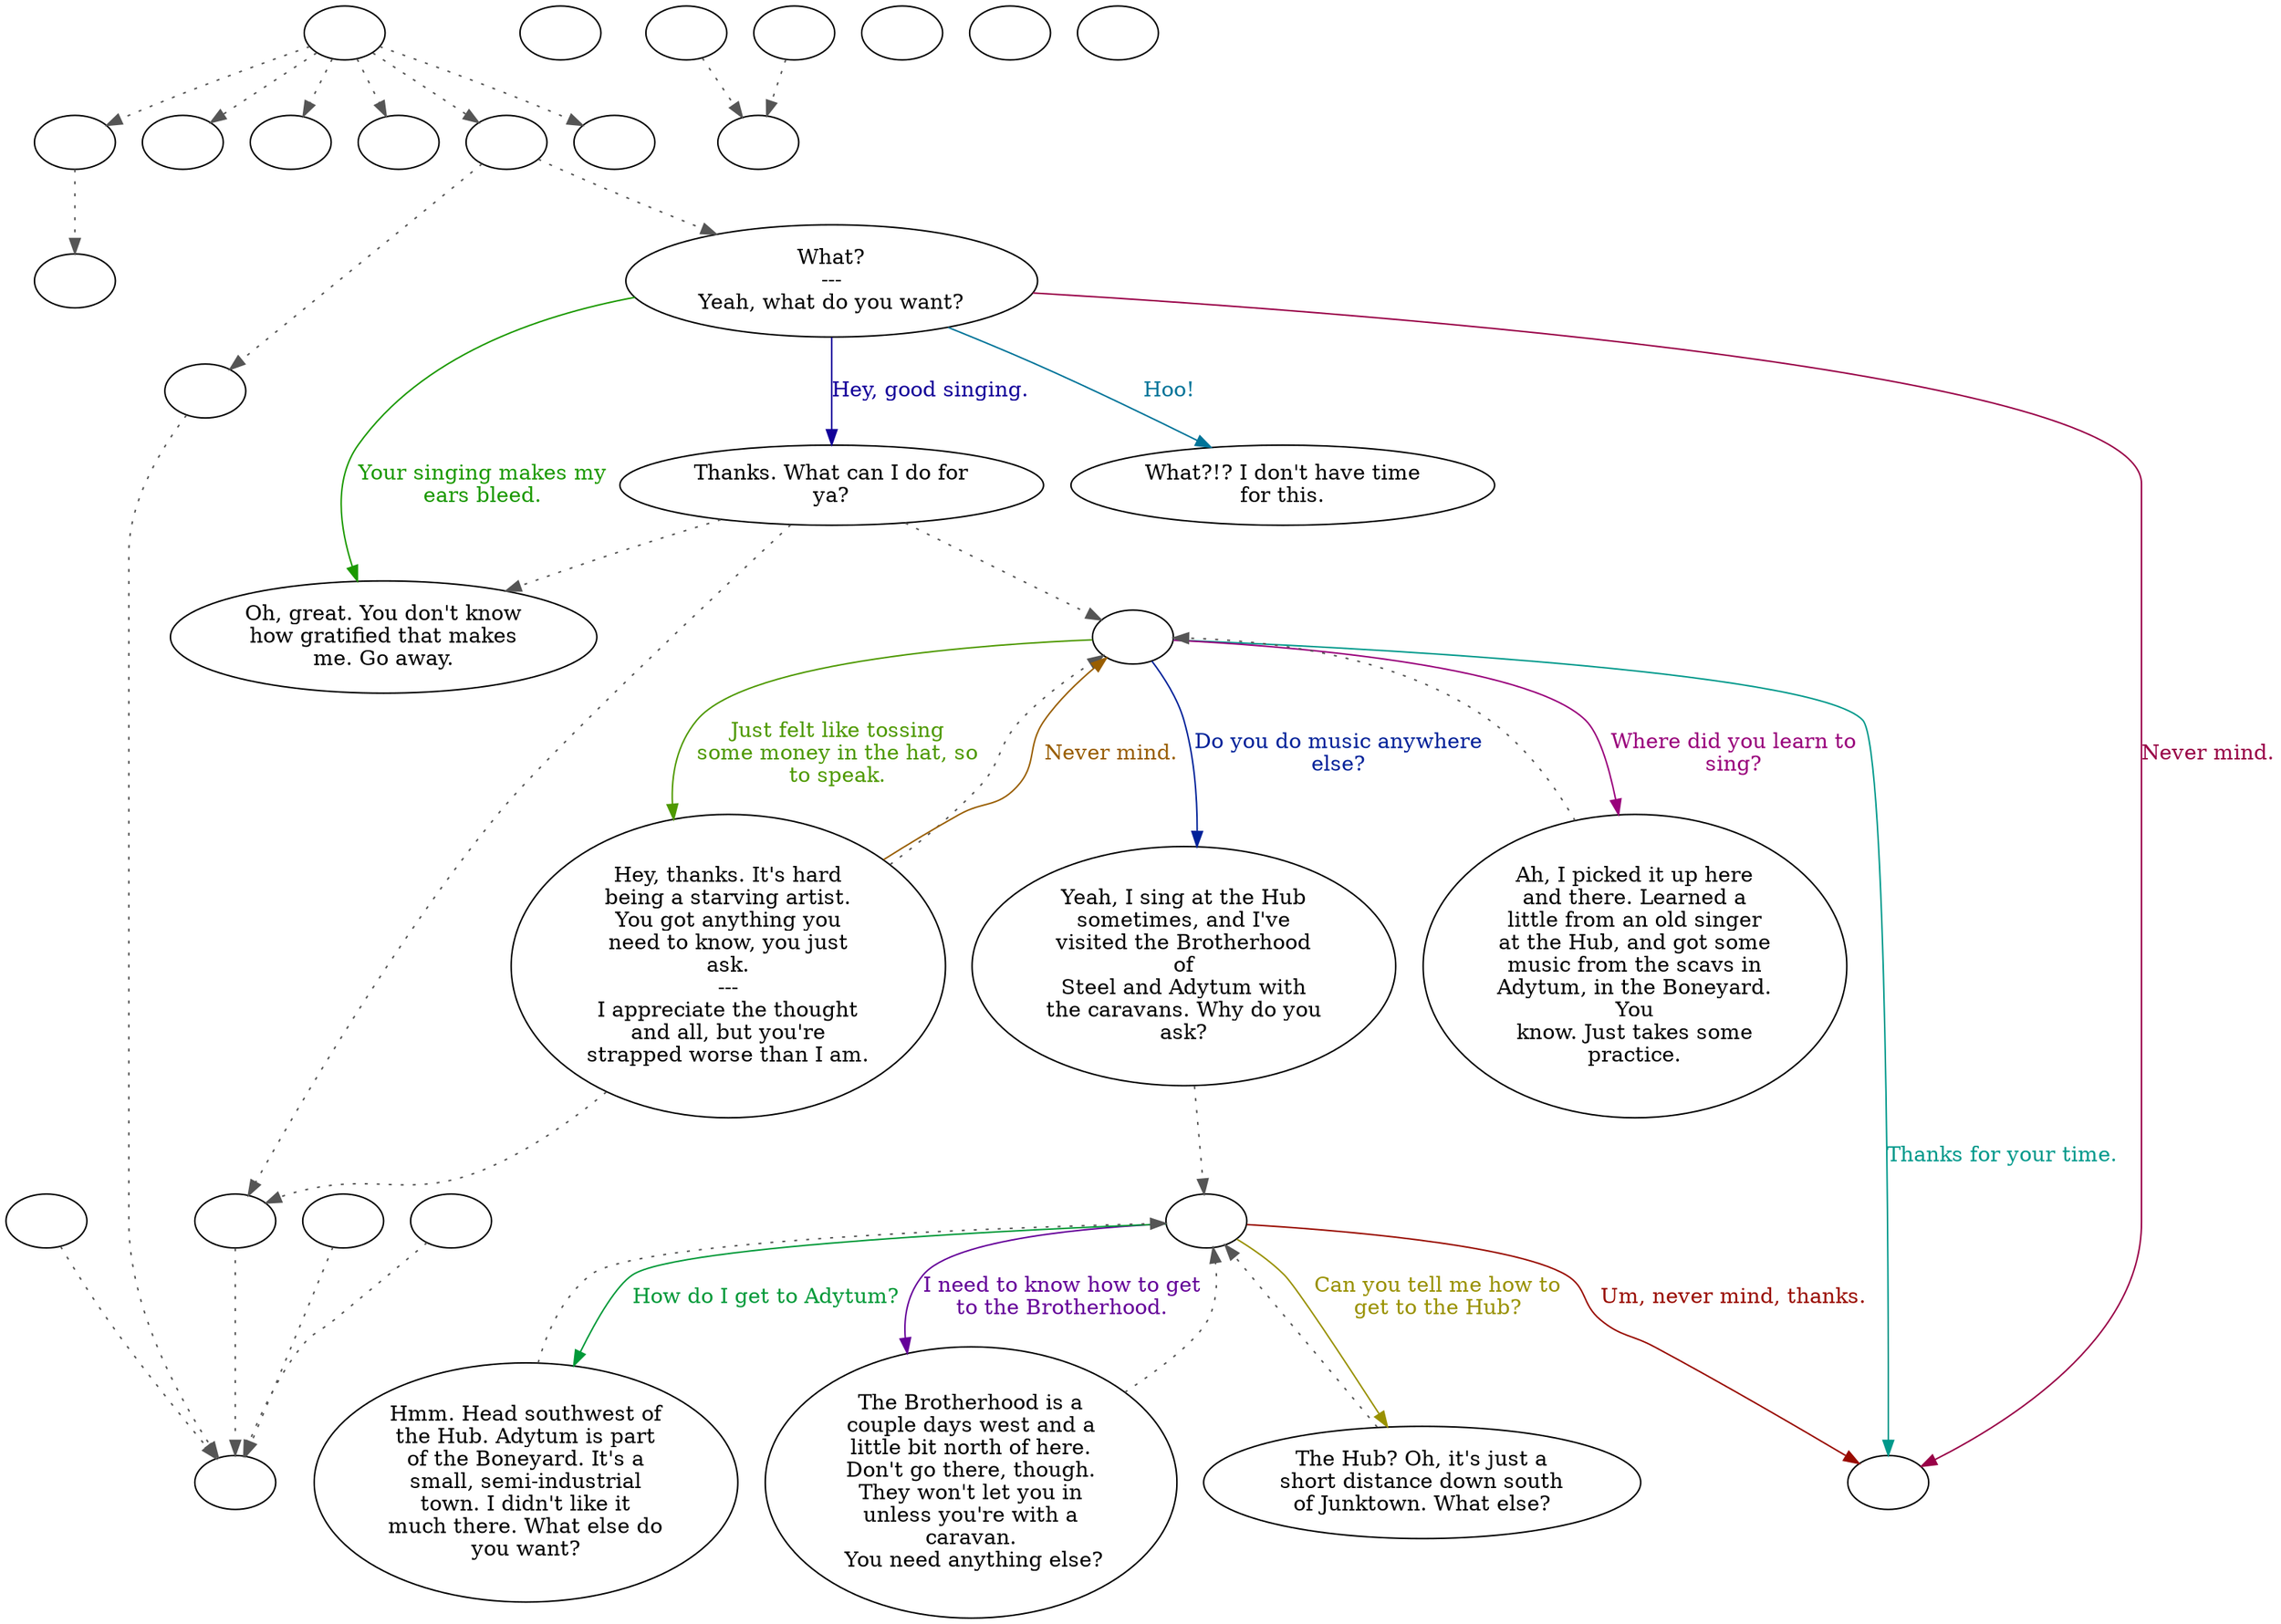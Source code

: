 digraph ISMARC {
  "start" [style=filled       fillcolor="#FFFFFF"       color="#000000"]
  "start" -> "critter_p_proc" [style=dotted color="#555555"]
  "start" -> "destroy_p_proc" [style=dotted color="#555555"]
  "start" -> "map_enter_p_proc" [style=dotted color="#555555"]
  "start" -> "pickup_p_proc" [style=dotted color="#555555"]
  "start" -> "talk_p_proc" [style=dotted color="#555555"]
  "start" -> "timed_event_p_proc" [style=dotted color="#555555"]
  "start" [label=""]
  "critter_p_proc" [style=filled       fillcolor="#FFFFFF"       color="#000000"]
  "critter_p_proc" -> "sleeping" [style=dotted color="#555555"]
  "critter_p_proc" [label=""]
  "damage_p_proc" [style=filled       fillcolor="#FFFFFF"       color="#000000"]
  "damage_p_proc" [label=""]
  "destroy_p_proc" [style=filled       fillcolor="#FFFFFF"       color="#000000"]
  "destroy_p_proc" [label=""]
  "map_enter_p_proc" [style=filled       fillcolor="#FFFFFF"       color="#000000"]
  "map_enter_p_proc" [label=""]
  "pickup_p_proc" [style=filled       fillcolor="#FFFFFF"       color="#000000"]
  "pickup_p_proc" [label=""]
  "talk_p_proc" [style=filled       fillcolor="#FFFFFF"       color="#000000"]
  "talk_p_proc" -> "get_reaction" [style=dotted color="#555555"]
  "talk_p_proc" -> "Ismarc01" [style=dotted color="#555555"]
  "talk_p_proc" [label=""]
  "timed_event_p_proc" [style=filled       fillcolor="#FFFFFF"       color="#000000"]
  "timed_event_p_proc" [label=""]
  "Ismarc01" [style=filled       fillcolor="#FFFFFF"       color="#000000"]
  "Ismarc01" [label="What?\n---\nYeah, what do you want?"]
  "Ismarc01" -> "Ismarc02" [label="Hey, good singing." color="#120099" fontcolor="#120099"]
  "Ismarc01" -> "Ismarc03" [label="Your singing makes my\nears bleed." color="#1B9900" fontcolor="#1B9900"]
  "Ismarc01" -> "IsmarcEnd" [label="Never mind." color="#990047" fontcolor="#990047"]
  "Ismarc01" -> "Ismarc04" [label="Hoo!" color="#007499" fontcolor="#007499"]
  "Ismarc02" [style=filled       fillcolor="#FFFFFF"       color="#000000"]
  "Ismarc02" -> "UpReact" [style=dotted color="#555555"]
  "Ismarc02" -> "Ismarc03" [style=dotted color="#555555"]
  "Ismarc02" -> "Ismarc10" [style=dotted color="#555555"]
  "Ismarc02" [label="Thanks. What can I do for\nya?"]
  "Ismarc03" [style=filled       fillcolor="#FFFFFF"       color="#000000"]
  "Ismarc03" [label="Oh, great. You don't know\nhow gratified that makes\nme. Go away."]
  "Ismarc04" [style=filled       fillcolor="#FFFFFF"       color="#000000"]
  "Ismarc04" [label="What?!? I don't have time\nfor this."]
  "Ismarc05" [style=filled       fillcolor="#FFFFFF"       color="#000000"]
  "Ismarc05" -> "Ismarc09" [style=dotted color="#555555"]
  "Ismarc05" [label="Yeah, I sing at the Hub\nsometimes, and I've\nvisited the Brotherhood\nof\nSteel and Adytum with\nthe caravans. Why do you\nask?"]
  "Ismarc06" [style=filled       fillcolor="#FFFFFF"       color="#000000"]
  "Ismarc06" -> "Ismarc09" [style=dotted color="#555555"]
  "Ismarc06" [label="The Hub? Oh, it's just a\nshort distance down south\nof Junktown. What else?"]
  "Ismarc07" [style=filled       fillcolor="#FFFFFF"       color="#000000"]
  "Ismarc07" -> "Ismarc09" [style=dotted color="#555555"]
  "Ismarc07" [label="The Brotherhood is a\ncouple days west and a\nlittle bit north of here.\nDon't go there, though.\nThey won't let you in\nunless you're with a\ncaravan.\n You need anything else?"]
  "Ismarc08" [style=filled       fillcolor="#FFFFFF"       color="#000000"]
  "Ismarc08" -> "Ismarc09" [style=dotted color="#555555"]
  "Ismarc08" [label="Hmm. Head southwest of\nthe Hub. Adytum is part\nof the Boneyard. It's a\nsmall, semi-industrial\ntown. I didn't like it\nmuch there. What else do\nyou want?"]
  "Ismarc09" [style=filled       fillcolor="#FFFFFF"       color="#000000"]
  "Ismarc09" [label=""]
  "Ismarc09" -> "Ismarc06" [label="Can you tell me how to\nget to the Hub?" color="#999100" fontcolor="#999100"]
  "Ismarc09" -> "Ismarc07" [label="I need to know how to get\nto the Brotherhood." color="#650099" fontcolor="#650099"]
  "Ismarc09" -> "Ismarc08" [label="How do I get to Adytum?" color="#009938" fontcolor="#009938"]
  "Ismarc09" -> "IsmarcEnd" [label="Um, never mind, thanks." color="#990B00" fontcolor="#990B00"]
  "Ismarc10" [style=filled       fillcolor="#FFFFFF"       color="#000000"]
  "Ismarc10" [label=""]
  "Ismarc10" -> "Ismarc05" [label="Do you do music anywhere\nelse?" color="#002199" fontcolor="#002199"]
  "Ismarc10" -> "Ismarc11" [label="Just felt like tossing\nsome money in the hat, so\nto speak." color="#4E9900" fontcolor="#4E9900"]
  "Ismarc10" -> "Ismarc12" [label="Where did you learn to\nsing?" color="#99007B" fontcolor="#99007B"]
  "Ismarc10" -> "IsmarcEnd" [label="Thanks for your time." color="#00998B" fontcolor="#00998B"]
  "Ismarc11" [style=filled       fillcolor="#FFFFFF"       color="#000000"]
  "Ismarc11" -> "UpReact" [style=dotted color="#555555"]
  "Ismarc11" -> "Ismarc10" [style=dotted color="#555555"]
  "Ismarc11" [label="Hey, thanks. It's hard\nbeing a starving artist.\nYou got anything you\nneed to know, you just\nask.\n---\nI appreciate the thought\nand all, but you're\nstrapped worse than I am."]
  "Ismarc11" -> "Ismarc10" [label="Never mind." color="#995E00" fontcolor="#995E00"]
  "Ismarc12" [style=filled       fillcolor="#FFFFFF"       color="#000000"]
  "Ismarc12" -> "Ismarc10" [style=dotted color="#555555"]
  "Ismarc12" [label="Ah, I picked it up here\nand there. Learned a\nlittle from an old singer\nat the Hub, and got some\nmusic from the scavs in\nAdytum, in the Boneyard.\nYou\nknow. Just takes some\npractice."]
  "IsmarcEnd" [style=filled       fillcolor="#FFFFFF"       color="#000000"]
  "IsmarcEnd" [label=""]
  "sleeping" [style=filled       fillcolor="#FFFFFF"       color="#000000"]
  "sleeping" [label=""]
  "get_reaction" [style=filled       fillcolor="#FFFFFF"       color="#000000"]
  "get_reaction" -> "ReactToLevel" [style=dotted color="#555555"]
  "get_reaction" [label=""]
  "ReactToLevel" [style=filled       fillcolor="#FFFFFF"       color="#000000"]
  "ReactToLevel" [label=""]
  "LevelToReact" [style=filled       fillcolor="#FFFFFF"       color="#000000"]
  "LevelToReact" [label=""]
  "UpReact" [style=filled       fillcolor="#FFFFFF"       color="#000000"]
  "UpReact" -> "ReactToLevel" [style=dotted color="#555555"]
  "UpReact" [label=""]
  "DownReact" [style=filled       fillcolor="#FFFFFF"       color="#000000"]
  "DownReact" -> "ReactToLevel" [style=dotted color="#555555"]
  "DownReact" [label=""]
  "BottomReact" [style=filled       fillcolor="#FFFFFF"       color="#000000"]
  "BottomReact" [label=""]
  "TopReact" [style=filled       fillcolor="#FFFFFF"       color="#000000"]
  "TopReact" [label=""]
  "BigUpReact" [style=filled       fillcolor="#FFFFFF"       color="#000000"]
  "BigUpReact" -> "ReactToLevel" [style=dotted color="#555555"]
  "BigUpReact" [label=""]
  "BigDownReact" [style=filled       fillcolor="#FFFFFF"       color="#000000"]
  "BigDownReact" -> "ReactToLevel" [style=dotted color="#555555"]
  "BigDownReact" [label=""]
  "UpReactLevel" [style=filled       fillcolor="#FFFFFF"       color="#000000"]
  "UpReactLevel" -> "LevelToReact" [style=dotted color="#555555"]
  "UpReactLevel" [label=""]
  "DownReactLevel" [style=filled       fillcolor="#FFFFFF"       color="#000000"]
  "DownReactLevel" -> "LevelToReact" [style=dotted color="#555555"]
  "DownReactLevel" [label=""]
  "Goodbyes" [style=filled       fillcolor="#FFFFFF"       color="#000000"]
  "Goodbyes" [label=""]
}